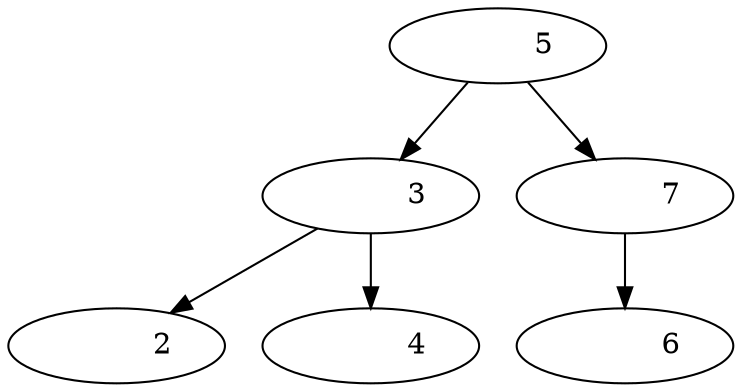  digraph G {
 "Nodo7a589af1-5d23-467f-7cef-2b9faf2f35e3"[label= "           5 "]
 "Nodo7a589af1-5d23-467f-7cef-2b9faf2f35e3"->"Nodofc24ad7d-442c-4b71-48be-13eaf5fb8a75"
 "Nodo7a589af1-5d23-467f-7cef-2b9faf2f35e3"->"Nodofaf48e5a-6e2d-4fb8-4e53-899ff7d6c14e"
 "Nodofc24ad7d-442c-4b71-48be-13eaf5fb8a75"[label= "           3 "]
 "Nodofc24ad7d-442c-4b71-48be-13eaf5fb8a75"->"Nodo90edb734-de9a-4e39-70f3-1bccffedfd97"
 "Nodofc24ad7d-442c-4b71-48be-13eaf5fb8a75"->"Nodoa7aec99e-f526-426c-7342-6550dd6e3458"
 "Nodo90edb734-de9a-4e39-70f3-1bccffedfd97"[label= "           2 "]
 "Nodoa7aec99e-f526-426c-7342-6550dd6e3458"[label= "           4 "]
 "Nodofaf48e5a-6e2d-4fb8-4e53-899ff7d6c14e"[label= "           7 "]
 "Nodofaf48e5a-6e2d-4fb8-4e53-899ff7d6c14e"->"Nodoc5e644c8-11dd-42d1-672b-6bcde57a0fbc"
 "Nodoc5e644c8-11dd-42d1-672b-6bcde57a0fbc"[label= "           6 "]
 }
